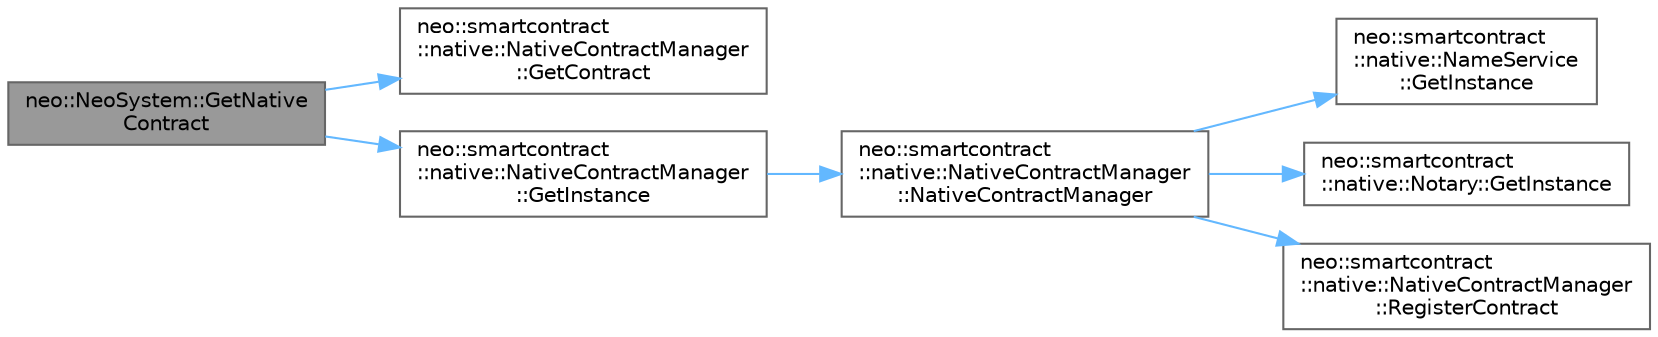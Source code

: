 digraph "neo::NeoSystem::GetNativeContract"
{
 // LATEX_PDF_SIZE
  bgcolor="transparent";
  edge [fontname=Helvetica,fontsize=10,labelfontname=Helvetica,labelfontsize=10];
  node [fontname=Helvetica,fontsize=10,shape=box,height=0.2,width=0.4];
  rankdir="LR";
  Node1 [id="Node000001",label="neo::NeoSystem::GetNative\lContract",height=0.2,width=0.4,color="gray40", fillcolor="grey60", style="filled", fontcolor="black",tooltip="Gets a native contract by script hash."];
  Node1 -> Node2 [id="edge7_Node000001_Node000002",color="steelblue1",style="solid",tooltip=" "];
  Node2 [id="Node000002",label="neo::smartcontract\l::native::NativeContractManager\l::GetContract",height=0.2,width=0.4,color="grey40", fillcolor="white", style="filled",URL="$classneo_1_1smartcontract_1_1native_1_1_native_contract_manager.html#a25238a9290f9a18d50e4961e2789e095",tooltip="Gets a contract by name."];
  Node1 -> Node3 [id="edge8_Node000001_Node000003",color="steelblue1",style="solid",tooltip=" "];
  Node3 [id="Node000003",label="neo::smartcontract\l::native::NativeContractManager\l::GetInstance",height=0.2,width=0.4,color="grey40", fillcolor="white", style="filled",URL="$classneo_1_1smartcontract_1_1native_1_1_native_contract_manager.html#a625f98f56356754afc948c4638310de7",tooltip="Gets the instance."];
  Node3 -> Node4 [id="edge9_Node000003_Node000004",color="steelblue1",style="solid",tooltip=" "];
  Node4 [id="Node000004",label="neo::smartcontract\l::native::NativeContractManager\l::NativeContractManager",height=0.2,width=0.4,color="grey40", fillcolor="white", style="filled",URL="$classneo_1_1smartcontract_1_1native_1_1_native_contract_manager.html#a0a99c45b746bdeede4dc58612deb9a36",tooltip=" "];
  Node4 -> Node5 [id="edge10_Node000004_Node000005",color="steelblue1",style="solid",tooltip=" "];
  Node5 [id="Node000005",label="neo::smartcontract\l::native::NameService\l::GetInstance",height=0.2,width=0.4,color="grey40", fillcolor="white", style="filled",URL="$classneo_1_1smartcontract_1_1native_1_1_name_service.html#a4a17051f47e3e781b9d714b05f275099",tooltip="Gets the instance."];
  Node4 -> Node6 [id="edge11_Node000004_Node000006",color="steelblue1",style="solid",tooltip=" "];
  Node6 [id="Node000006",label="neo::smartcontract\l::native::Notary::GetInstance",height=0.2,width=0.4,color="grey40", fillcolor="white", style="filled",URL="$classneo_1_1smartcontract_1_1native_1_1_notary.html#a65c2b739b0f132b03fe73ec911a98e2e",tooltip="Gets the instance."];
  Node4 -> Node7 [id="edge12_Node000004_Node000007",color="steelblue1",style="solid",tooltip=" "];
  Node7 [id="Node000007",label="neo::smartcontract\l::native::NativeContractManager\l::RegisterContract",height=0.2,width=0.4,color="grey40", fillcolor="white", style="filled",URL="$classneo_1_1smartcontract_1_1native_1_1_native_contract_manager.html#a76618f2ad3e6d3a7a61ec0b4952c62b8",tooltip="Registers a contract."];
}
